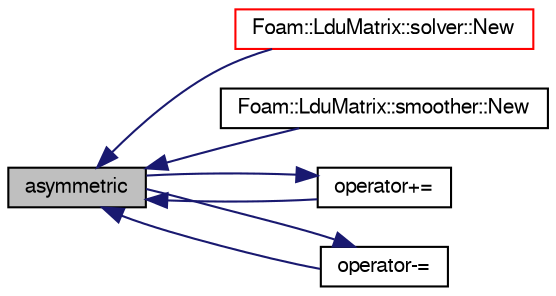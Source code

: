 digraph "asymmetric"
{
  bgcolor="transparent";
  edge [fontname="FreeSans",fontsize="10",labelfontname="FreeSans",labelfontsize="10"];
  node [fontname="FreeSans",fontsize="10",shape=record];
  rankdir="LR";
  Node882 [label="asymmetric",height=0.2,width=0.4,color="black", fillcolor="grey75", style="filled", fontcolor="black"];
  Node882 -> Node883 [dir="back",color="midnightblue",fontsize="10",style="solid",fontname="FreeSans"];
  Node883 [label="Foam::LduMatrix::solver::New",height=0.2,width=0.4,color="red",URL="$a26794.html#aa83e6f17133f94a5c4bb906a4991ceed",tooltip="Return a new solver. "];
  Node882 -> Node885 [dir="back",color="midnightblue",fontsize="10",style="solid",fontname="FreeSans"];
  Node885 [label="Foam::LduMatrix::smoother::New",height=0.2,width=0.4,color="black",URL="$a26798.html#af8f5001d95d7c1d471c4d24eedefced2",tooltip="Return a new smoother. "];
  Node882 -> Node886 [dir="back",color="midnightblue",fontsize="10",style="solid",fontname="FreeSans"];
  Node886 [label="operator+=",height=0.2,width=0.4,color="black",URL="$a26790.html#a67cb5e721083def89a8775562081caeb"];
  Node886 -> Node882 [dir="back",color="midnightblue",fontsize="10",style="solid",fontname="FreeSans"];
  Node882 -> Node887 [dir="back",color="midnightblue",fontsize="10",style="solid",fontname="FreeSans"];
  Node887 [label="operator-=",height=0.2,width=0.4,color="black",URL="$a26790.html#ade231ee3b05d977629dbaeeb2c538dae"];
  Node887 -> Node882 [dir="back",color="midnightblue",fontsize="10",style="solid",fontname="FreeSans"];
}
